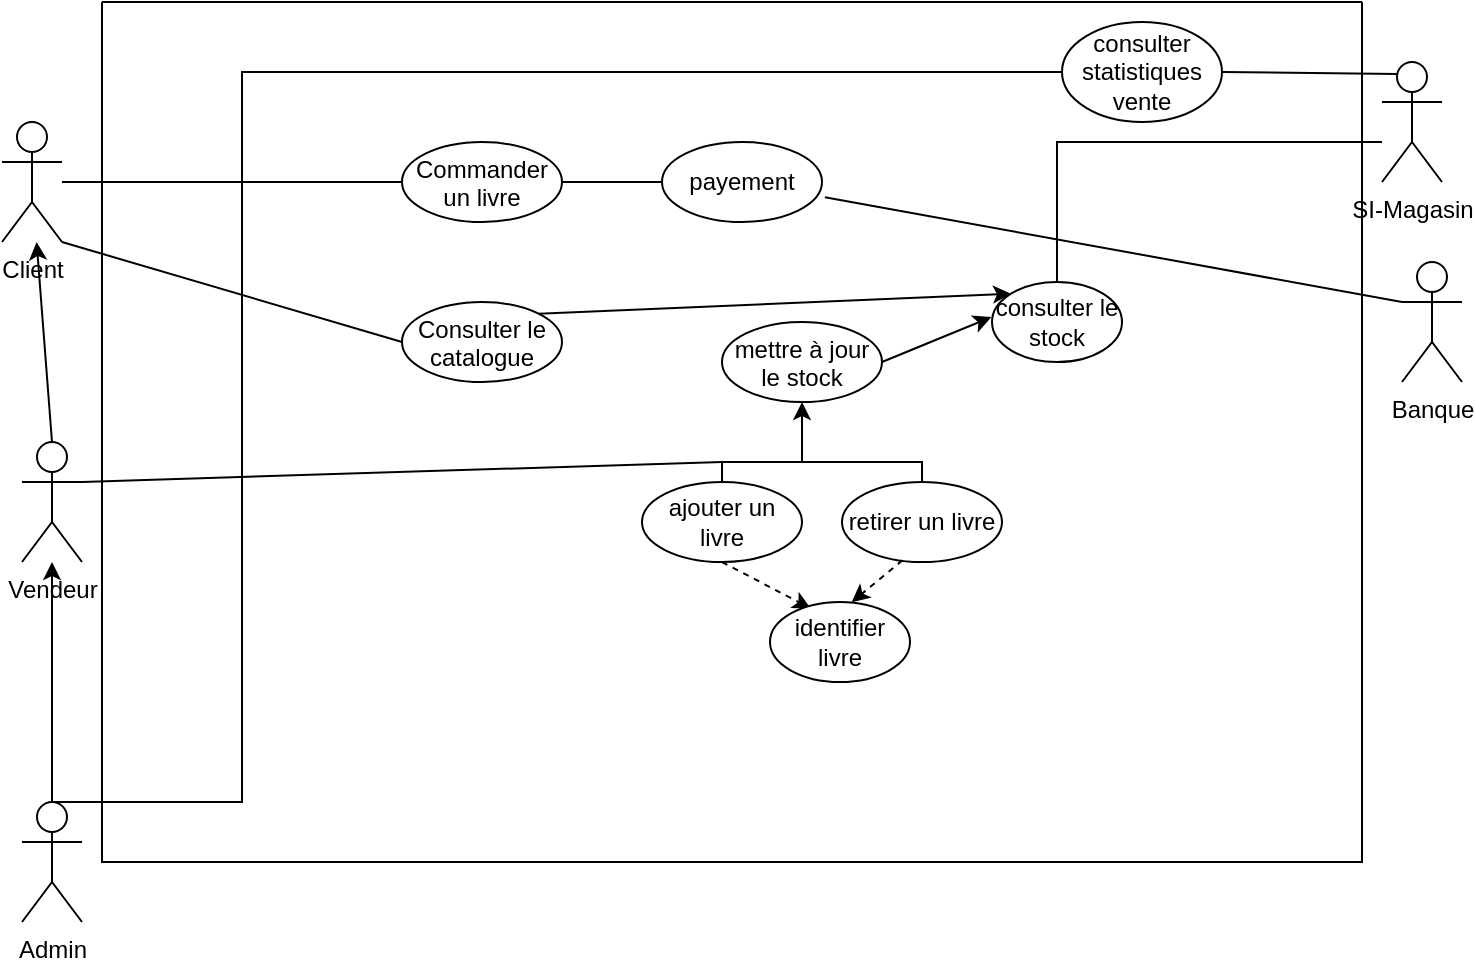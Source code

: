 <mxfile version="27.0.6">
  <diagram name="Page-1" id="Vy9dcZTcigtyyk6QfVFo">
    <mxGraphModel dx="1426" dy="835" grid="1" gridSize="10" guides="1" tooltips="1" connect="1" arrows="1" fold="1" page="1" pageScale="1" pageWidth="827" pageHeight="1169" math="0" shadow="0">
      <root>
        <mxCell id="0" />
        <mxCell id="1" parent="0" />
        <mxCell id="Zop6etKtP2Gz7wqvCrPE-1" value="Client" style="shape=umlActor;verticalLabelPosition=bottom;verticalAlign=top;html=1;outlineConnect=0;" parent="1" vertex="1">
          <mxGeometry x="30" y="80" width="30" height="60" as="geometry" />
        </mxCell>
        <mxCell id="Zop6etKtP2Gz7wqvCrPE-7" value="Admin" style="shape=umlActor;verticalLabelPosition=bottom;verticalAlign=top;html=1;outlineConnect=0;" parent="1" vertex="1">
          <mxGeometry x="40" y="420" width="30" height="60" as="geometry" />
        </mxCell>
        <mxCell id="Zop6etKtP2Gz7wqvCrPE-10" value="Vendeur" style="shape=umlActor;verticalLabelPosition=bottom;verticalAlign=top;html=1;outlineConnect=0;" parent="1" vertex="1">
          <mxGeometry x="40" y="240" width="30" height="60" as="geometry" />
        </mxCell>
        <mxCell id="Zop6etKtP2Gz7wqvCrPE-11" value="&lt;div&gt;mettre à jour&lt;/div&gt;&lt;div&gt;le stock&lt;/div&gt;" style="ellipse;whiteSpace=wrap;html=1;verticalAlign=top;" parent="1" vertex="1">
          <mxGeometry x="390" y="180" width="80" height="40" as="geometry" />
        </mxCell>
        <mxCell id="Zop6etKtP2Gz7wqvCrPE-22" value="" style="edgeStyle=orthogonalEdgeStyle;rounded=0;orthogonalLoop=1;jettySize=auto;html=1;exitX=0.5;exitY=0;exitDx=0;exitDy=0;" parent="1" source="Zop6etKtP2Gz7wqvCrPE-16" target="Zop6etKtP2Gz7wqvCrPE-11" edge="1">
          <mxGeometry relative="1" as="geometry">
            <Array as="points">
              <mxPoint x="390" y="250" />
              <mxPoint x="430" y="250" />
            </Array>
          </mxGeometry>
        </mxCell>
        <mxCell id="Zop6etKtP2Gz7wqvCrPE-16" value="ajouter un livre" style="ellipse;whiteSpace=wrap;html=1;" parent="1" vertex="1">
          <mxGeometry x="350" y="260" width="80" height="40" as="geometry" />
        </mxCell>
        <mxCell id="Zop6etKtP2Gz7wqvCrPE-26" value="retirer un livre" style="ellipse;whiteSpace=wrap;html=1;" parent="1" vertex="1">
          <mxGeometry x="450" y="260" width="80" height="40" as="geometry" />
        </mxCell>
        <mxCell id="Zop6etKtP2Gz7wqvCrPE-28" value="" style="endArrow=none;html=1;rounded=0;exitX=0.5;exitY=0;exitDx=0;exitDy=0;" parent="1" source="Zop6etKtP2Gz7wqvCrPE-26" edge="1">
          <mxGeometry width="50" height="50" relative="1" as="geometry">
            <mxPoint x="350" y="380" as="sourcePoint" />
            <mxPoint x="390" y="250" as="targetPoint" />
            <Array as="points">
              <mxPoint x="490" y="250" />
              <mxPoint x="420" y="250" />
              <mxPoint x="390" y="250" />
            </Array>
          </mxGeometry>
        </mxCell>
        <mxCell id="Zop6etKtP2Gz7wqvCrPE-30" value="" style="dashed=1;html=1;rounded=0;exitX=0.5;exitY=1;exitDx=0;exitDy=0;entryX=0.291;entryY=0.081;entryDx=0;entryDy=0;entryPerimeter=0;" parent="1" source="Zop6etKtP2Gz7wqvCrPE-16" target="Zop6etKtP2Gz7wqvCrPE-32" edge="1">
          <mxGeometry width="50" height="50" relative="1" as="geometry">
            <mxPoint x="350" y="380" as="sourcePoint" />
            <mxPoint x="350" y="360" as="targetPoint" />
          </mxGeometry>
        </mxCell>
        <mxCell id="Zop6etKtP2Gz7wqvCrPE-31" value="" style="dashed=1;html=1;rounded=0;exitX=0.378;exitY=0.979;exitDx=0;exitDy=0;exitPerimeter=0;entryX=0.584;entryY=0.002;entryDx=0;entryDy=0;entryPerimeter=0;" parent="1" source="Zop6etKtP2Gz7wqvCrPE-26" target="Zop6etKtP2Gz7wqvCrPE-32" edge="1">
          <mxGeometry width="50" height="50" relative="1" as="geometry">
            <mxPoint x="330" y="310" as="sourcePoint" />
            <mxPoint x="390" y="350" as="targetPoint" />
          </mxGeometry>
        </mxCell>
        <mxCell id="Zop6etKtP2Gz7wqvCrPE-32" value="identifier livre" style="ellipse;whiteSpace=wrap;html=1;" parent="1" vertex="1">
          <mxGeometry x="414" y="320" width="70" height="40" as="geometry" />
        </mxCell>
        <mxCell id="Zop6etKtP2Gz7wqvCrPE-33" value="" style="edgeStyle=orthogonalEdgeStyle;rounded=0;orthogonalLoop=1;jettySize=auto;html=1;entryX=0;entryY=0.5;entryDx=0;entryDy=0;endArrow=null;" parent="1" source="Zop6etKtP2Gz7wqvCrPE-1" target="Zop6etKtP2Gz7wqvCrPE-34" edge="1">
          <mxGeometry relative="1" as="geometry">
            <mxPoint x="250" y="529.7" as="sourcePoint" />
            <mxPoint x="330" y="529.7" as="targetPoint" />
          </mxGeometry>
        </mxCell>
        <mxCell id="Zop6etKtP2Gz7wqvCrPE-34" value="Commander un livre" style="ellipse;whiteSpace=wrap;html=1;verticalAlign=top;" parent="1" vertex="1">
          <mxGeometry x="230" y="90" width="80" height="40" as="geometry" />
        </mxCell>
        <mxCell id="Zop6etKtP2Gz7wqvCrPE-39" value="" style="endArrow=null;html=1;rounded=0;exitX=1;exitY=1;exitDx=0;exitDy=0;exitPerimeter=0;entryX=0;entryY=0.5;entryDx=0;entryDy=0;" parent="1" source="Zop6etKtP2Gz7wqvCrPE-1" target="Zop6etKtP2Gz7wqvCrPE-40" edge="1">
          <mxGeometry width="50" height="50" relative="1" as="geometry">
            <mxPoint x="330" y="420" as="sourcePoint" />
            <mxPoint x="320" y="480" as="targetPoint" />
            <Array as="points" />
          </mxGeometry>
        </mxCell>
        <mxCell id="Zop6etKtP2Gz7wqvCrPE-40" value="Consulter le catalogue" style="ellipse;whiteSpace=wrap;html=1;verticalAlign=top;" parent="1" vertex="1">
          <mxGeometry x="230" y="170" width="80" height="40" as="geometry" />
        </mxCell>
        <mxCell id="Zop6etKtP2Gz7wqvCrPE-42" value="" style="html=1;rounded=0;exitX=1;exitY=0.5;exitDx=0;exitDy=0;entryX=-0.006;entryY=0.439;entryDx=0;entryDy=0;entryPerimeter=0;" parent="1" source="Zop6etKtP2Gz7wqvCrPE-11" target="Zop6etKtP2Gz7wqvCrPE-44" edge="1">
          <mxGeometry width="50" height="50" relative="1" as="geometry">
            <mxPoint x="330" y="420" as="sourcePoint" />
            <mxPoint x="520" y="176" as="targetPoint" />
          </mxGeometry>
        </mxCell>
        <mxCell id="Zop6etKtP2Gz7wqvCrPE-44" value="consulter le stock" style="ellipse;whiteSpace=wrap;html=1;" parent="1" vertex="1">
          <mxGeometry x="525" y="160" width="65" height="40" as="geometry" />
        </mxCell>
        <mxCell id="Zop6etKtP2Gz7wqvCrPE-48" value="" style="html=1;rounded=0;exitX=1;exitY=0;exitDx=0;exitDy=0;entryX=0;entryY=0;entryDx=0;entryDy=0;" parent="1" source="Zop6etKtP2Gz7wqvCrPE-40" target="Zop6etKtP2Gz7wqvCrPE-44" edge="1">
          <mxGeometry width="50" height="50" relative="1" as="geometry">
            <mxPoint x="560" y="340" as="sourcePoint" />
            <mxPoint x="610" y="290" as="targetPoint" />
          </mxGeometry>
        </mxCell>
        <mxCell id="Zop6etKtP2Gz7wqvCrPE-53" style="edgeStyle=orthogonalEdgeStyle;rounded=0;orthogonalLoop=1;jettySize=auto;html=1;entryX=0.5;entryY=0;entryDx=0;entryDy=0;endArrow=null;" parent="1" source="Zop6etKtP2Gz7wqvCrPE-51" target="Zop6etKtP2Gz7wqvCrPE-44" edge="1">
          <mxGeometry relative="1" as="geometry">
            <Array as="points">
              <mxPoint x="558" y="90" />
            </Array>
          </mxGeometry>
        </mxCell>
        <mxCell id="Zop6etKtP2Gz7wqvCrPE-51" value="&lt;div&gt;SI-Magasin&lt;/div&gt;" style="shape=umlActor;verticalLabelPosition=bottom;verticalAlign=top;html=1;outlineConnect=0;" parent="1" vertex="1">
          <mxGeometry x="720" y="50" width="30" height="60" as="geometry" />
        </mxCell>
        <mxCell id="Zop6etKtP2Gz7wqvCrPE-54" value="consulter statistiques vente" style="ellipse;whiteSpace=wrap;html=1;" parent="1" vertex="1">
          <mxGeometry x="560" y="30" width="80" height="50" as="geometry" />
        </mxCell>
        <mxCell id="Zop6etKtP2Gz7wqvCrPE-55" value="" style="endArrow=none;html=1;rounded=0;exitX=0.25;exitY=0.1;exitDx=0;exitDy=0;exitPerimeter=0;entryX=1;entryY=0.5;entryDx=0;entryDy=0;" parent="1" source="Zop6etKtP2Gz7wqvCrPE-51" target="Zop6etKtP2Gz7wqvCrPE-54" edge="1">
          <mxGeometry width="50" height="50" relative="1" as="geometry">
            <mxPoint x="430" y="280" as="sourcePoint" />
            <mxPoint x="480" y="230" as="targetPoint" />
          </mxGeometry>
        </mxCell>
        <mxCell id="Zop6etKtP2Gz7wqvCrPE-57" style="edgeStyle=orthogonalEdgeStyle;rounded=0;orthogonalLoop=1;jettySize=auto;html=1;entryX=0.5;entryY=0;entryDx=0;entryDy=0;entryPerimeter=0;endArrow=null;" parent="1" source="Zop6etKtP2Gz7wqvCrPE-54" target="Zop6etKtP2Gz7wqvCrPE-7" edge="1">
          <mxGeometry relative="1" as="geometry">
            <Array as="points">
              <mxPoint x="150" y="55" />
              <mxPoint x="150" y="420" />
            </Array>
          </mxGeometry>
        </mxCell>
        <mxCell id="Zop6etKtP2Gz7wqvCrPE-60" value="" style="endArrow=classic;html=1;rounded=0;exitX=0.5;exitY=0;exitDx=0;exitDy=0;exitPerimeter=0;" parent="1" source="Zop6etKtP2Gz7wqvCrPE-10" target="Zop6etKtP2Gz7wqvCrPE-1" edge="1">
          <mxGeometry width="50" height="50" relative="1" as="geometry">
            <mxPoint x="430" y="340" as="sourcePoint" />
            <mxPoint x="480" y="290" as="targetPoint" />
          </mxGeometry>
        </mxCell>
        <mxCell id="Zop6etKtP2Gz7wqvCrPE-62" value="" style="endArrow=classic;html=1;rounded=0;" parent="1" source="Zop6etKtP2Gz7wqvCrPE-7" target="Zop6etKtP2Gz7wqvCrPE-10" edge="1">
          <mxGeometry width="50" height="50" relative="1" as="geometry">
            <mxPoint x="40" y="420" as="sourcePoint" />
            <mxPoint x="90" y="370" as="targetPoint" />
          </mxGeometry>
        </mxCell>
        <mxCell id="Zop6etKtP2Gz7wqvCrPE-63" value="" style="endArrow=none;html=1;rounded=0;exitX=1;exitY=0.333;exitDx=0;exitDy=0;exitPerimeter=0;" parent="1" source="Zop6etKtP2Gz7wqvCrPE-10" edge="1">
          <mxGeometry width="50" height="50" relative="1" as="geometry">
            <mxPoint x="360" y="300" as="sourcePoint" />
            <mxPoint x="390" y="250" as="targetPoint" />
          </mxGeometry>
        </mxCell>
        <mxCell id="Zop6etKtP2Gz7wqvCrPE-64" value="payement" style="ellipse;whiteSpace=wrap;html=1;" parent="1" vertex="1">
          <mxGeometry x="360" y="90" width="80" height="40" as="geometry" />
        </mxCell>
        <mxCell id="Zop6etKtP2Gz7wqvCrPE-65" value="" style="endArrow=none;html=1;rounded=0;exitX=1;exitY=0.5;exitDx=0;exitDy=0;entryX=0;entryY=0.5;entryDx=0;entryDy=0;" parent="1" source="Zop6etKtP2Gz7wqvCrPE-34" target="Zop6etKtP2Gz7wqvCrPE-64" edge="1">
          <mxGeometry width="50" height="50" relative="1" as="geometry">
            <mxPoint x="300" y="330" as="sourcePoint" />
            <mxPoint x="350" y="280" as="targetPoint" />
          </mxGeometry>
        </mxCell>
        <mxCell id="Zop6etKtP2Gz7wqvCrPE-66" value="&lt;div&gt;Banque&lt;/div&gt;" style="shape=umlActor;verticalLabelPosition=bottom;verticalAlign=top;html=1;outlineConnect=0;" parent="1" vertex="1">
          <mxGeometry x="730" y="150" width="30" height="60" as="geometry" />
        </mxCell>
        <mxCell id="Zop6etKtP2Gz7wqvCrPE-67" value="" style="endArrow=none;html=1;rounded=0;exitX=1.018;exitY=0.69;exitDx=0;exitDy=0;exitPerimeter=0;entryX=0;entryY=0.333;entryDx=0;entryDy=0;entryPerimeter=0;" parent="1" source="Zop6etKtP2Gz7wqvCrPE-64" target="Zop6etKtP2Gz7wqvCrPE-66" edge="1">
          <mxGeometry width="50" height="50" relative="1" as="geometry">
            <mxPoint x="300" y="330" as="sourcePoint" />
            <mxPoint x="350" y="280" as="targetPoint" />
          </mxGeometry>
        </mxCell>
        <mxCell id="ntPSsKuCJaovOKiAo4H5-2" value="" style="swimlane;startSize=0;" vertex="1" parent="1">
          <mxGeometry x="80" y="20" width="630" height="430" as="geometry" />
        </mxCell>
      </root>
    </mxGraphModel>
  </diagram>
</mxfile>
